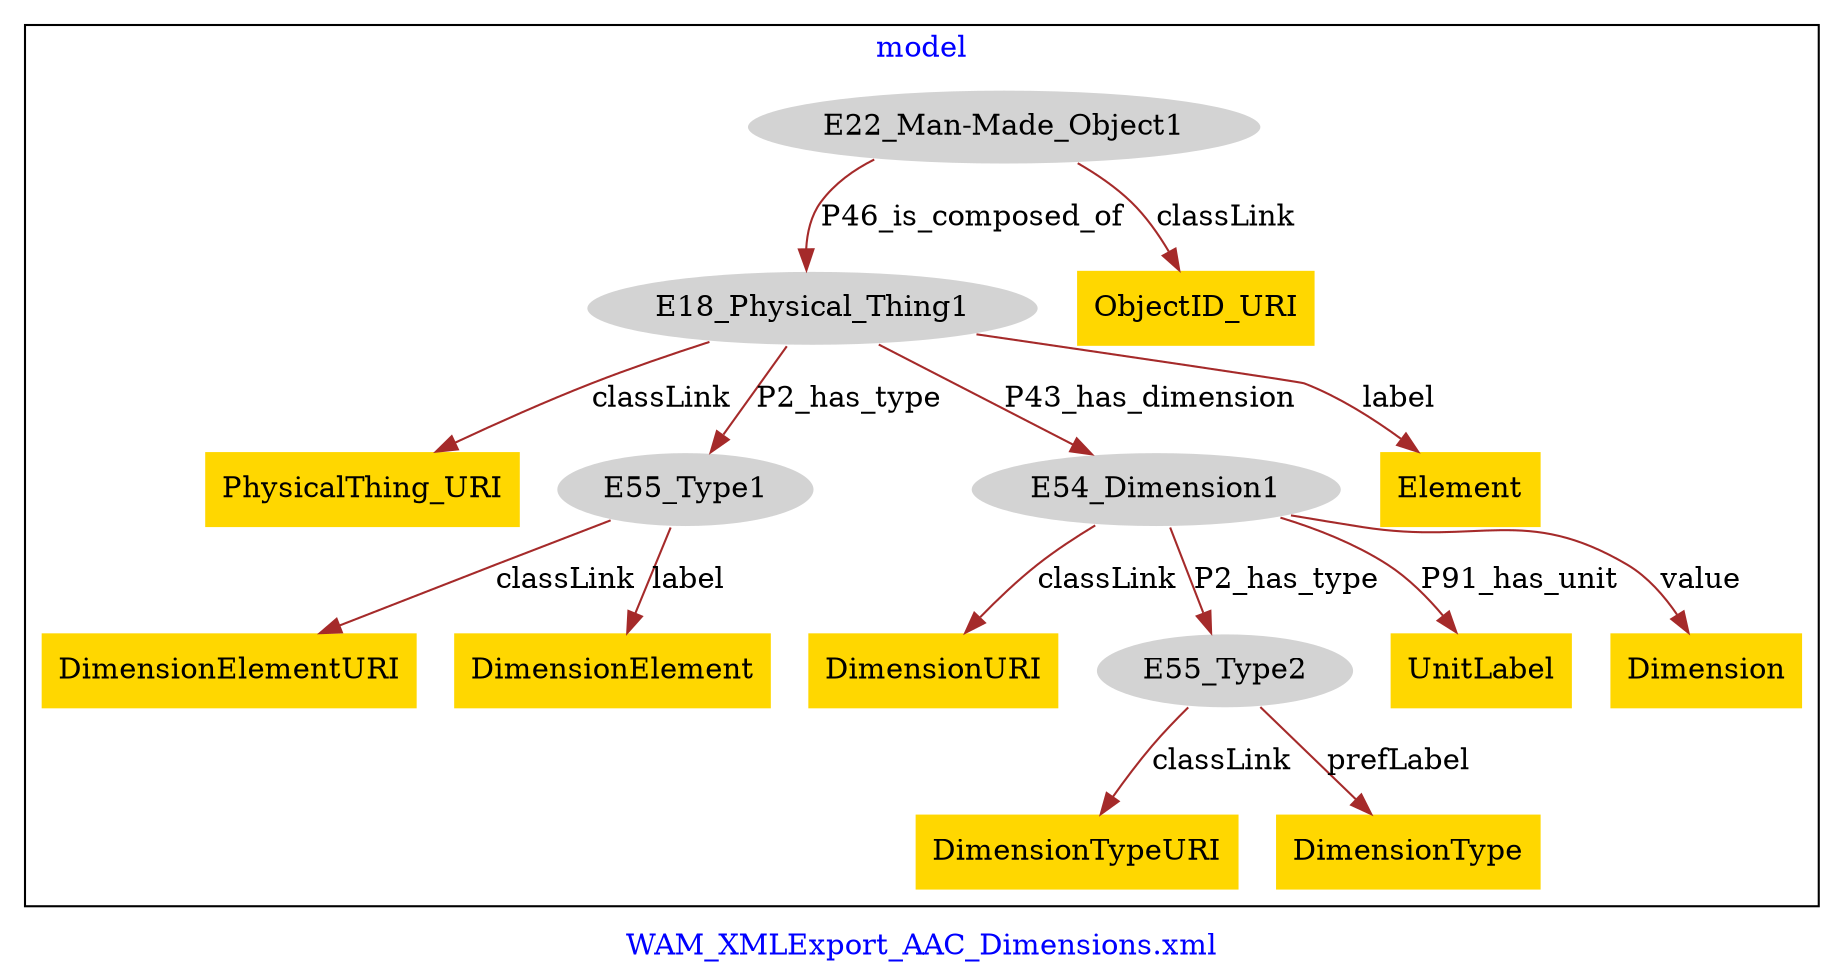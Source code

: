 digraph n0 {
fontcolor="blue"
remincross="true"
label="WAM_XMLExport_AAC_Dimensions.xml"
subgraph cluster {
label="model"
n2[style="filled",color="white",fillcolor="lightgray",label="E18_Physical_Thing1"];
n3[shape="plaintext",style="filled",fillcolor="gold",label="PhysicalThing_URI"];
n4[style="filled",color="white",fillcolor="lightgray",label="E55_Type1"];
n5[style="filled",color="white",fillcolor="lightgray",label="E54_Dimension1"];
n6[shape="plaintext",style="filled",fillcolor="gold",label="Element"];
n7[style="filled",color="white",fillcolor="lightgray",label="E22_Man-Made_Object1"];
n8[shape="plaintext",style="filled",fillcolor="gold",label="ObjectID_URI"];
n9[shape="plaintext",style="filled",fillcolor="gold",label="DimensionURI"];
n10[style="filled",color="white",fillcolor="lightgray",label="E55_Type2"];
n11[shape="plaintext",style="filled",fillcolor="gold",label="UnitLabel"];
n12[shape="plaintext",style="filled",fillcolor="gold",label="Dimension"];
n13[shape="plaintext",style="filled",fillcolor="gold",label="DimensionElementURI"];
n14[shape="plaintext",style="filled",fillcolor="gold",label="DimensionElement"];
n15[shape="plaintext",style="filled",fillcolor="gold",label="DimensionTypeURI"];
n16[shape="plaintext",style="filled",fillcolor="gold",label="DimensionType"];
}
n2 -> n3[color="brown",fontcolor="black",label="classLink"]
n2 -> n4[color="brown",fontcolor="black",label="P2_has_type"]
n2 -> n5[color="brown",fontcolor="black",label="P43_has_dimension"]
n2 -> n6[color="brown",fontcolor="black",label="label"]
n7 -> n8[color="brown",fontcolor="black",label="classLink"]
n7 -> n2[color="brown",fontcolor="black",label="P46_is_composed_of"]
n5 -> n9[color="brown",fontcolor="black",label="classLink"]
n5 -> n10[color="brown",fontcolor="black",label="P2_has_type"]
n5 -> n11[color="brown",fontcolor="black",label="P91_has_unit"]
n5 -> n12[color="brown",fontcolor="black",label="value"]
n4 -> n13[color="brown",fontcolor="black",label="classLink"]
n4 -> n14[color="brown",fontcolor="black",label="label"]
n10 -> n15[color="brown",fontcolor="black",label="classLink"]
n10 -> n16[color="brown",fontcolor="black",label="prefLabel"]
}
